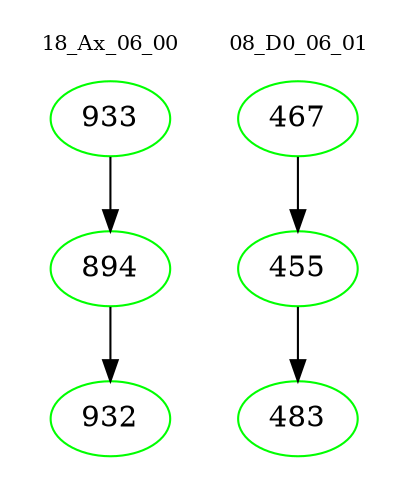 digraph{
subgraph cluster_0 {
color = white
label = "18_Ax_06_00";
fontsize=10;
T0_933 [label="933", color="green"]
T0_933 -> T0_894 [color="black"]
T0_894 [label="894", color="green"]
T0_894 -> T0_932 [color="black"]
T0_932 [label="932", color="green"]
}
subgraph cluster_1 {
color = white
label = "08_D0_06_01";
fontsize=10;
T1_467 [label="467", color="green"]
T1_467 -> T1_455 [color="black"]
T1_455 [label="455", color="green"]
T1_455 -> T1_483 [color="black"]
T1_483 [label="483", color="green"]
}
}
